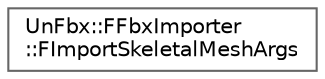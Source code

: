 digraph "Graphical Class Hierarchy"
{
 // INTERACTIVE_SVG=YES
 // LATEX_PDF_SIZE
  bgcolor="transparent";
  edge [fontname=Helvetica,fontsize=10,labelfontname=Helvetica,labelfontsize=10];
  node [fontname=Helvetica,fontsize=10,shape=box,height=0.2,width=0.4];
  rankdir="LR";
  Node0 [id="Node000000",label="UnFbx::FFbxImporter\l::FImportSkeletalMeshArgs",height=0.2,width=0.4,color="grey40", fillcolor="white", style="filled",URL="$d0/d01/classUnFbx_1_1FFbxImporter_1_1FImportSkeletalMeshArgs.html",tooltip="Creates a skeletal mesh from Fbx Nodes with the given name and flags, imported from within the FBX sc..."];
}

